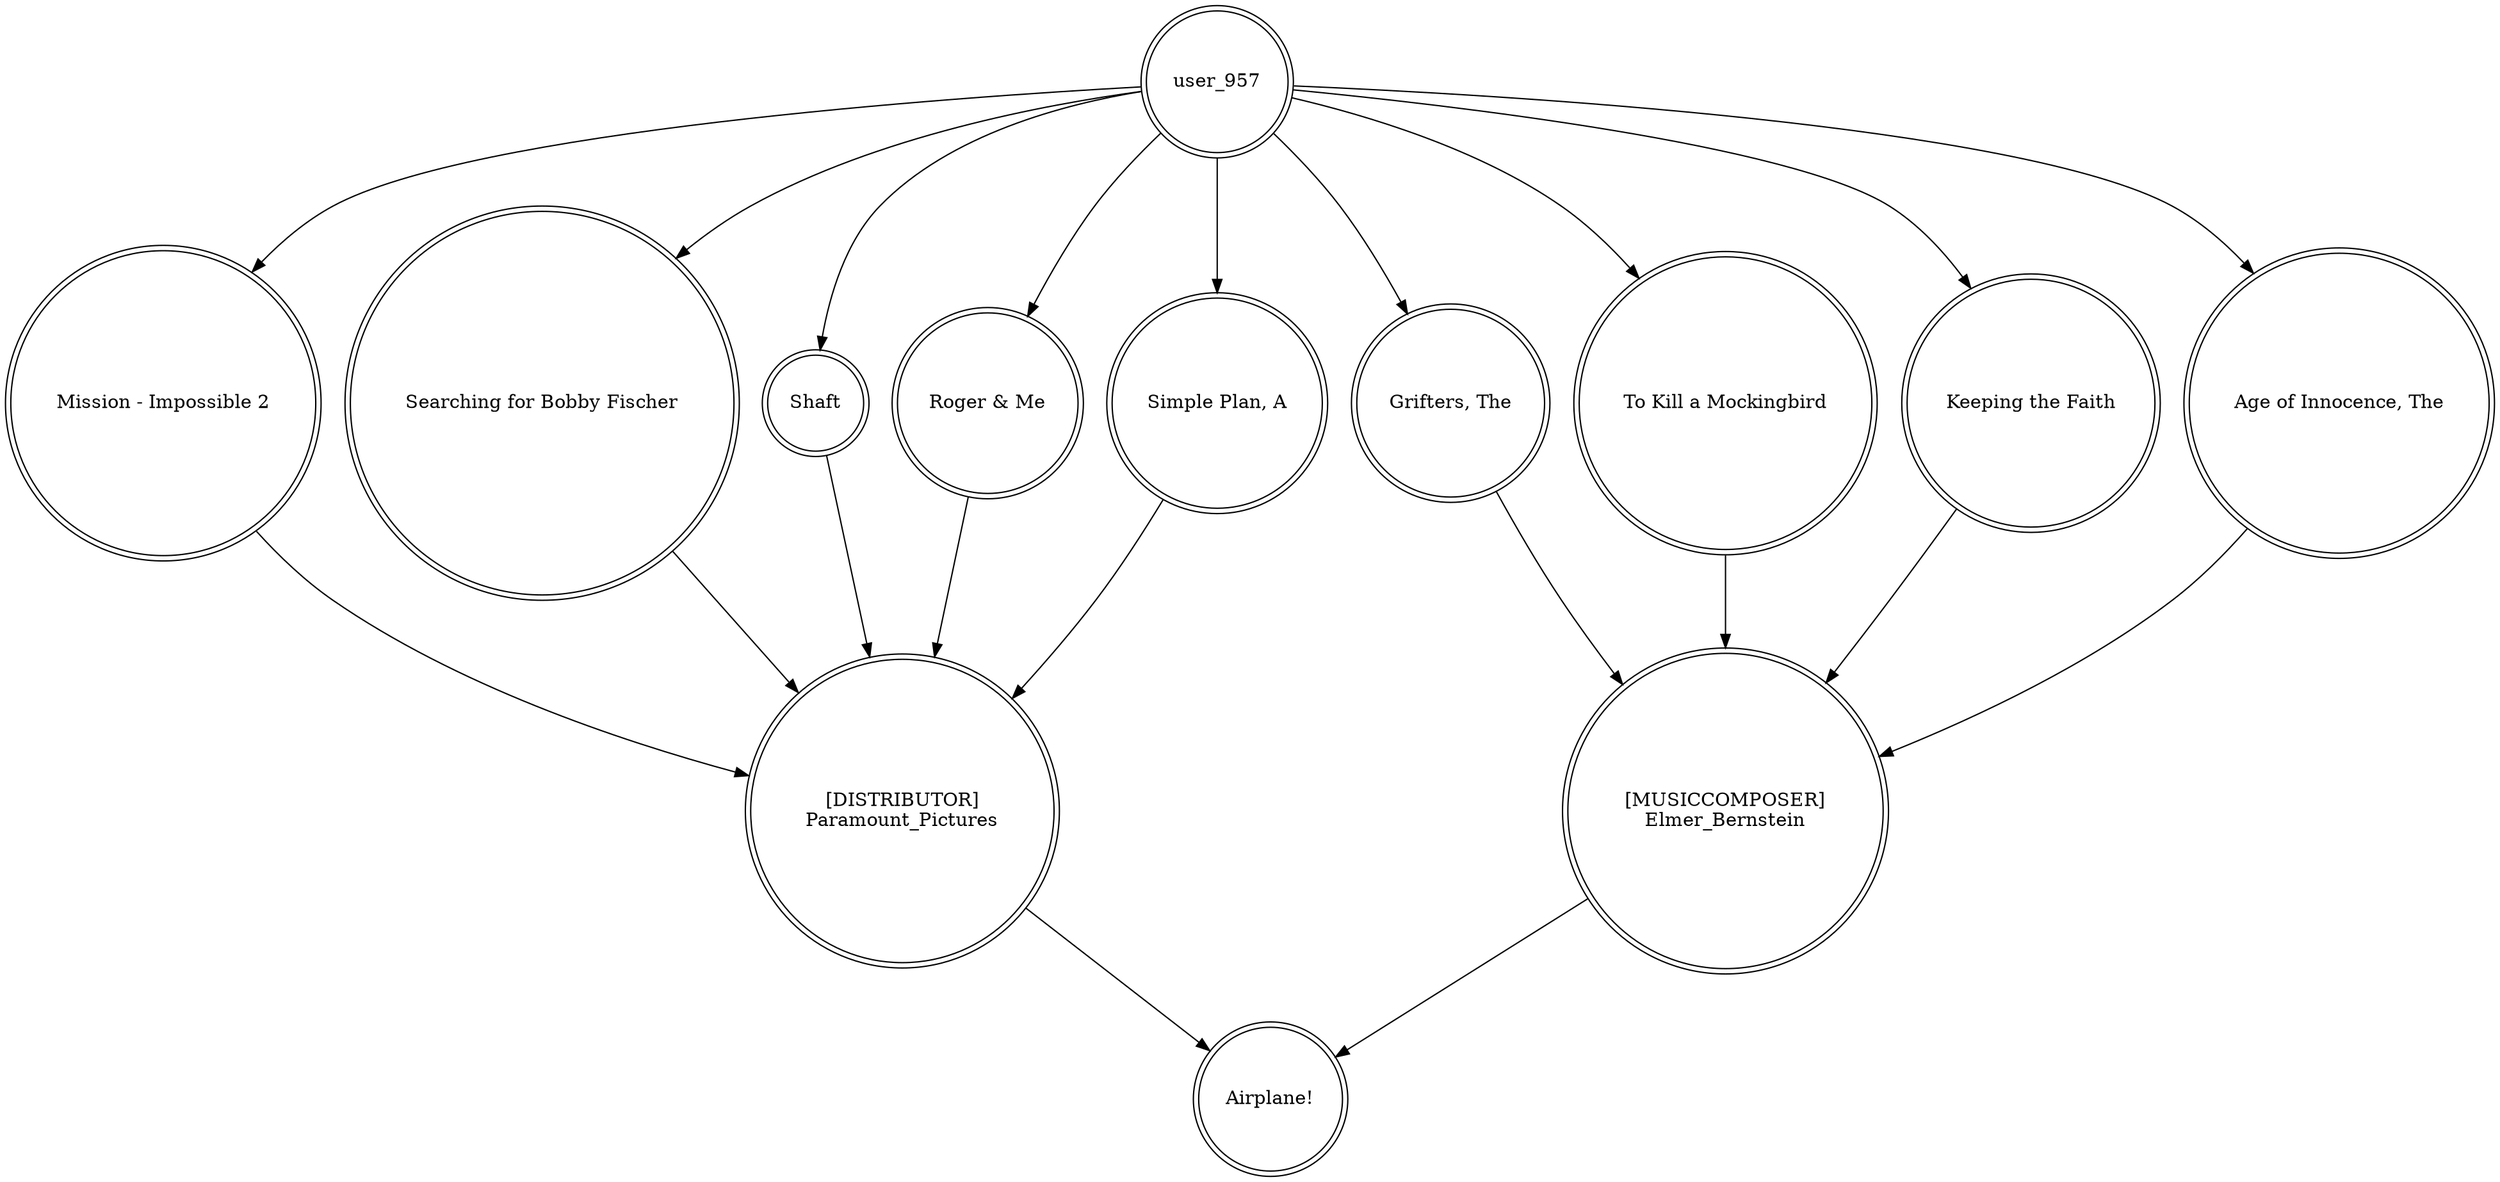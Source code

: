 digraph finite_state_machine {
	node [shape=doublecircle]
	user_957 -> "Mission - Impossible 2"
	user_957 -> "Searching for Bobby Fischer"
	user_957 -> Shaft
	user_957 -> "Grifters, The"
	user_957 -> "To Kill a Mockingbird"
	"To Kill a Mockingbird" -> "[MUSICCOMPOSER]
Elmer_Bernstein"
	user_957 -> "Roger & Me"
	"[DISTRIBUTOR]
Paramount_Pictures" -> "Airplane!"
	"[MUSICCOMPOSER]
Elmer_Bernstein" -> "Airplane!"
	Shaft -> "[DISTRIBUTOR]
Paramount_Pictures"
	"Grifters, The" -> "[MUSICCOMPOSER]
Elmer_Bernstein"
	user_957 -> "Simple Plan, A"
	"Keeping the Faith" -> "[MUSICCOMPOSER]
Elmer_Bernstein"
	"Searching for Bobby Fischer" -> "[DISTRIBUTOR]
Paramount_Pictures"
	"Simple Plan, A" -> "[DISTRIBUTOR]
Paramount_Pictures"
	"Age of Innocence, The" -> "[MUSICCOMPOSER]
Elmer_Bernstein"
	user_957 -> "Age of Innocence, The"
	"Roger & Me" -> "[DISTRIBUTOR]
Paramount_Pictures"
	"Mission - Impossible 2" -> "[DISTRIBUTOR]
Paramount_Pictures"
	user_957 -> "Keeping the Faith"
}
